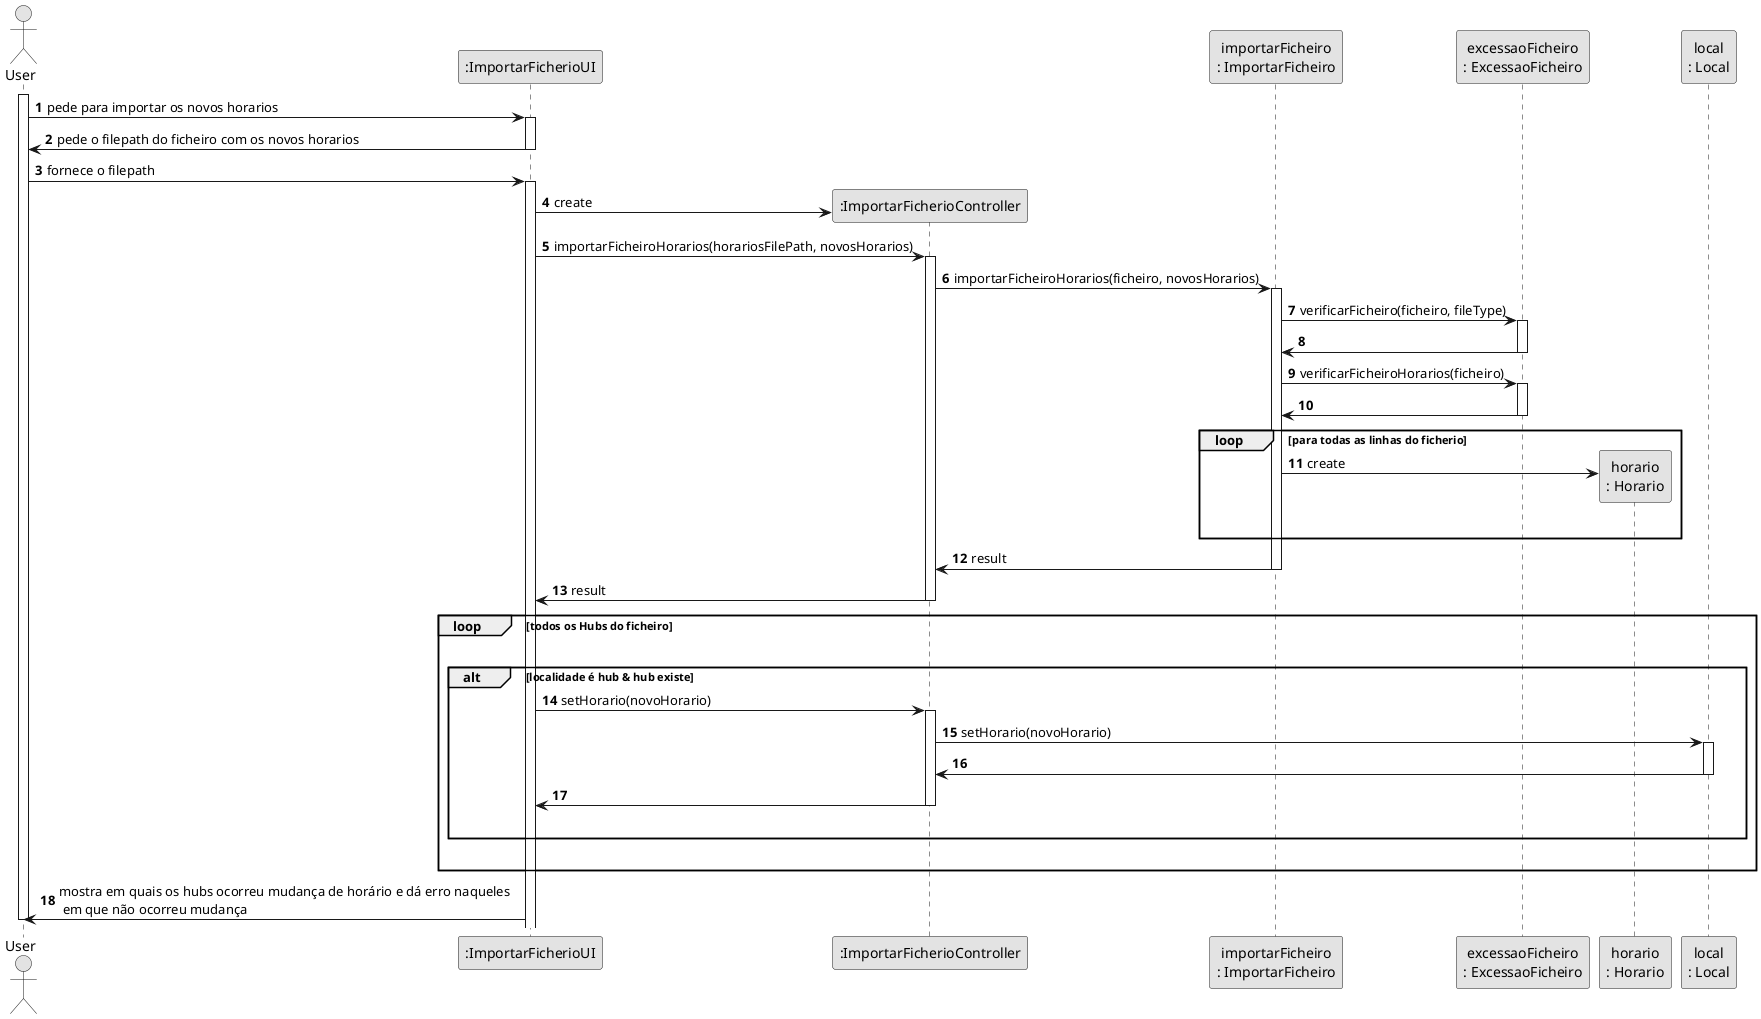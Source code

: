 @startuml
skinparam monochrome true
skinparam packageStyle rectangle
skinparam shadowing false

autonumber

'hide footbox
actor "User" as User
participant ":ImportarFicherioUI" as UI
participant ":ImportarFicherioController" as CTRL
participant "importarFicheiro\n: ImportarFicheiro" as IMPOR
participant "excessaoFicheiro\n: ExcessaoFicheiro" as EXCE
participant "horario\n: Horario" as HOR
participant "local\n: Local" as LOC




activate User

    User -> UI : pede para importar os novos horarios
    activate UI

    UI -> User : pede o filepath do ficheiro com os novos horarios
    deactivate UI

    User -> UI : fornece o filepath
    activate UI

    UI -> CTRL** : create

    UI -> CTRL : importarFicheiroHorarios(horariosFilePath, novosHorarios)
    activate CTRL

        CTRL -> IMPOR : importarFicheiroHorarios(ficheiro, novosHorarios)
        activate IMPOR

         IMPOR -> EXCE : verificarFicheiro(ficheiro, fileType)
         activate EXCE

         EXCE -> IMPOR
         deactivate EXCE

         IMPOR -> EXCE : verificarFicheiroHorarios(ficheiro)
         activate EXCE

         EXCE -> IMPOR
         deactivate EXCE

         loop para todas as linhas do ficherio

                IMPOR -> HOR** : create

                  |||
         end loop

        IMPOR -> CTRL : result
        deactivate IMPOR

        CTRL -> UI : result
        deactivate CTRL

        loop todos os Hubs do ficheiro
        |||
            alt localidade é hub & hub existe
                UI -> CTRL : setHorario(novoHorario)
                activate CTRL

                CTRL -> LOC : setHorario(novoHorario)
                activate LOC

                LOC -> CTRL
                deactivate LOC

                CTRL -> UI
                deactivate CTRL


                |||
            end alt
            |||
        end loop


        UI -> User : mostra em quais os hubs ocorreu mudança de horário e dá erro naqueles \n em que não ocorreu mudança



deactivate User

@enduml